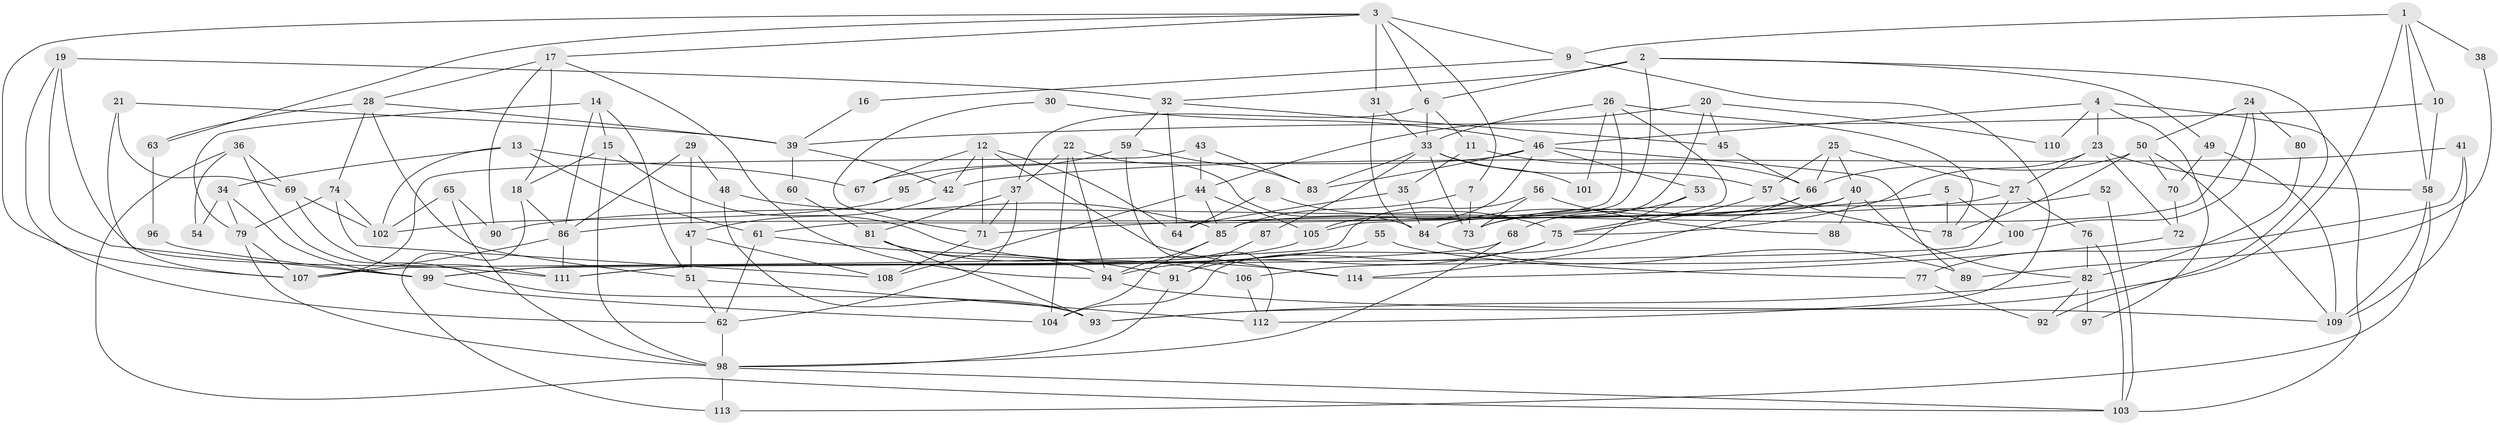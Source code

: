 // coarse degree distribution, {8: 0.029411764705882353, 9: 0.029411764705882353, 15: 0.014705882352941176, 11: 0.014705882352941176, 4: 0.23529411764705882, 3: 0.14705882352941177, 2: 0.16176470588235295, 5: 0.1323529411764706, 7: 0.058823529411764705, 6: 0.10294117647058823, 10: 0.04411764705882353, 19: 0.014705882352941176, 12: 0.014705882352941176}
// Generated by graph-tools (version 1.1) at 2025/18/03/04/25 18:18:50]
// undirected, 114 vertices, 228 edges
graph export_dot {
graph [start="1"]
  node [color=gray90,style=filled];
  1;
  2;
  3;
  4;
  5;
  6;
  7;
  8;
  9;
  10;
  11;
  12;
  13;
  14;
  15;
  16;
  17;
  18;
  19;
  20;
  21;
  22;
  23;
  24;
  25;
  26;
  27;
  28;
  29;
  30;
  31;
  32;
  33;
  34;
  35;
  36;
  37;
  38;
  39;
  40;
  41;
  42;
  43;
  44;
  45;
  46;
  47;
  48;
  49;
  50;
  51;
  52;
  53;
  54;
  55;
  56;
  57;
  58;
  59;
  60;
  61;
  62;
  63;
  64;
  65;
  66;
  67;
  68;
  69;
  70;
  71;
  72;
  73;
  74;
  75;
  76;
  77;
  78;
  79;
  80;
  81;
  82;
  83;
  84;
  85;
  86;
  87;
  88;
  89;
  90;
  91;
  92;
  93;
  94;
  95;
  96;
  97;
  98;
  99;
  100;
  101;
  102;
  103;
  104;
  105;
  106;
  107;
  108;
  109;
  110;
  111;
  112;
  113;
  114;
  1 -- 93;
  1 -- 58;
  1 -- 9;
  1 -- 10;
  1 -- 38;
  2 -- 105;
  2 -- 49;
  2 -- 6;
  2 -- 32;
  2 -- 92;
  3 -- 17;
  3 -- 6;
  3 -- 7;
  3 -- 9;
  3 -- 31;
  3 -- 63;
  3 -- 107;
  4 -- 23;
  4 -- 103;
  4 -- 46;
  4 -- 97;
  4 -- 110;
  5 -- 78;
  5 -- 71;
  5 -- 100;
  6 -- 33;
  6 -- 11;
  6 -- 37;
  7 -- 85;
  7 -- 73;
  8 -- 75;
  8 -- 64;
  9 -- 16;
  9 -- 112;
  10 -- 58;
  10 -- 39;
  11 -- 66;
  11 -- 35;
  12 -- 42;
  12 -- 114;
  12 -- 64;
  12 -- 67;
  12 -- 71;
  13 -- 34;
  13 -- 67;
  13 -- 61;
  13 -- 102;
  14 -- 86;
  14 -- 51;
  14 -- 15;
  14 -- 79;
  15 -- 98;
  15 -- 18;
  15 -- 114;
  16 -- 39;
  17 -- 18;
  17 -- 94;
  17 -- 28;
  17 -- 90;
  18 -- 86;
  18 -- 113;
  19 -- 32;
  19 -- 99;
  19 -- 62;
  19 -- 111;
  20 -- 44;
  20 -- 45;
  20 -- 84;
  20 -- 110;
  21 -- 39;
  21 -- 107;
  21 -- 69;
  22 -- 104;
  22 -- 37;
  22 -- 84;
  22 -- 94;
  23 -- 75;
  23 -- 27;
  23 -- 58;
  23 -- 72;
  24 -- 100;
  24 -- 50;
  24 -- 80;
  24 -- 85;
  25 -- 40;
  25 -- 66;
  25 -- 27;
  25 -- 57;
  26 -- 33;
  26 -- 75;
  26 -- 61;
  26 -- 78;
  26 -- 101;
  27 -- 90;
  27 -- 76;
  27 -- 99;
  28 -- 51;
  28 -- 39;
  28 -- 63;
  28 -- 74;
  29 -- 47;
  29 -- 48;
  29 -- 86;
  30 -- 71;
  30 -- 46;
  31 -- 84;
  31 -- 33;
  32 -- 64;
  32 -- 45;
  32 -- 59;
  33 -- 57;
  33 -- 73;
  33 -- 83;
  33 -- 87;
  33 -- 101;
  34 -- 99;
  34 -- 79;
  34 -- 54;
  35 -- 84;
  35 -- 64;
  36 -- 93;
  36 -- 69;
  36 -- 54;
  36 -- 103;
  37 -- 62;
  37 -- 71;
  37 -- 81;
  38 -- 89;
  39 -- 42;
  39 -- 60;
  40 -- 86;
  40 -- 73;
  40 -- 82;
  40 -- 88;
  41 -- 42;
  41 -- 109;
  41 -- 77;
  42 -- 47;
  43 -- 107;
  43 -- 44;
  43 -- 83;
  44 -- 108;
  44 -- 105;
  44 -- 85;
  45 -- 66;
  46 -- 83;
  46 -- 53;
  46 -- 67;
  46 -- 89;
  46 -- 105;
  47 -- 51;
  47 -- 108;
  48 -- 85;
  48 -- 93;
  49 -- 70;
  49 -- 109;
  50 -- 78;
  50 -- 109;
  50 -- 66;
  50 -- 70;
  51 -- 62;
  51 -- 112;
  52 -- 103;
  52 -- 73;
  53 -- 104;
  53 -- 68;
  55 -- 77;
  55 -- 111;
  56 -- 73;
  56 -- 107;
  56 -- 88;
  57 -- 75;
  57 -- 78;
  58 -- 113;
  58 -- 109;
  59 -- 83;
  59 -- 95;
  59 -- 112;
  60 -- 81;
  61 -- 62;
  61 -- 91;
  62 -- 98;
  63 -- 96;
  65 -- 102;
  65 -- 98;
  65 -- 90;
  66 -- 84;
  66 -- 114;
  68 -- 98;
  68 -- 99;
  69 -- 111;
  69 -- 102;
  70 -- 72;
  71 -- 108;
  72 -- 114;
  74 -- 102;
  74 -- 79;
  74 -- 108;
  75 -- 94;
  75 -- 91;
  76 -- 103;
  76 -- 82;
  77 -- 92;
  79 -- 98;
  79 -- 107;
  80 -- 82;
  81 -- 94;
  81 -- 93;
  81 -- 106;
  82 -- 92;
  82 -- 93;
  82 -- 97;
  84 -- 89;
  85 -- 94;
  85 -- 104;
  86 -- 107;
  86 -- 111;
  87 -- 91;
  91 -- 98;
  94 -- 109;
  95 -- 102;
  96 -- 99;
  98 -- 103;
  98 -- 113;
  99 -- 104;
  100 -- 106;
  105 -- 111;
  106 -- 112;
}
